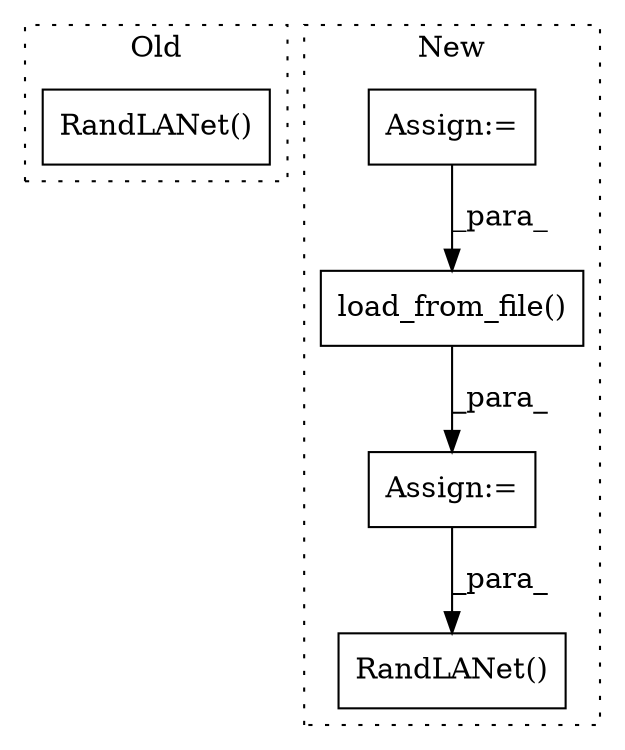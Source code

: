 digraph G {
subgraph cluster0 {
1 [label="RandLANet()" a="75" s="132" l="149" shape="box"];
label = "Old";
style="dotted";
}
subgraph cluster1 {
2 [label="RandLANet()" a="75" s="395,426" l="22,1" shape="box"];
3 [label="load_from_file()" a="75" s="341,380" l="33,1" shape="box"];
4 [label="Assign:=" a="68" s="338" l="3" shape="box"];
5 [label="Assign:=" a="68" s="281" l="3" shape="box"];
label = "New";
style="dotted";
}
3 -> 4 [label="_para_"];
4 -> 2 [label="_para_"];
5 -> 3 [label="_para_"];
}